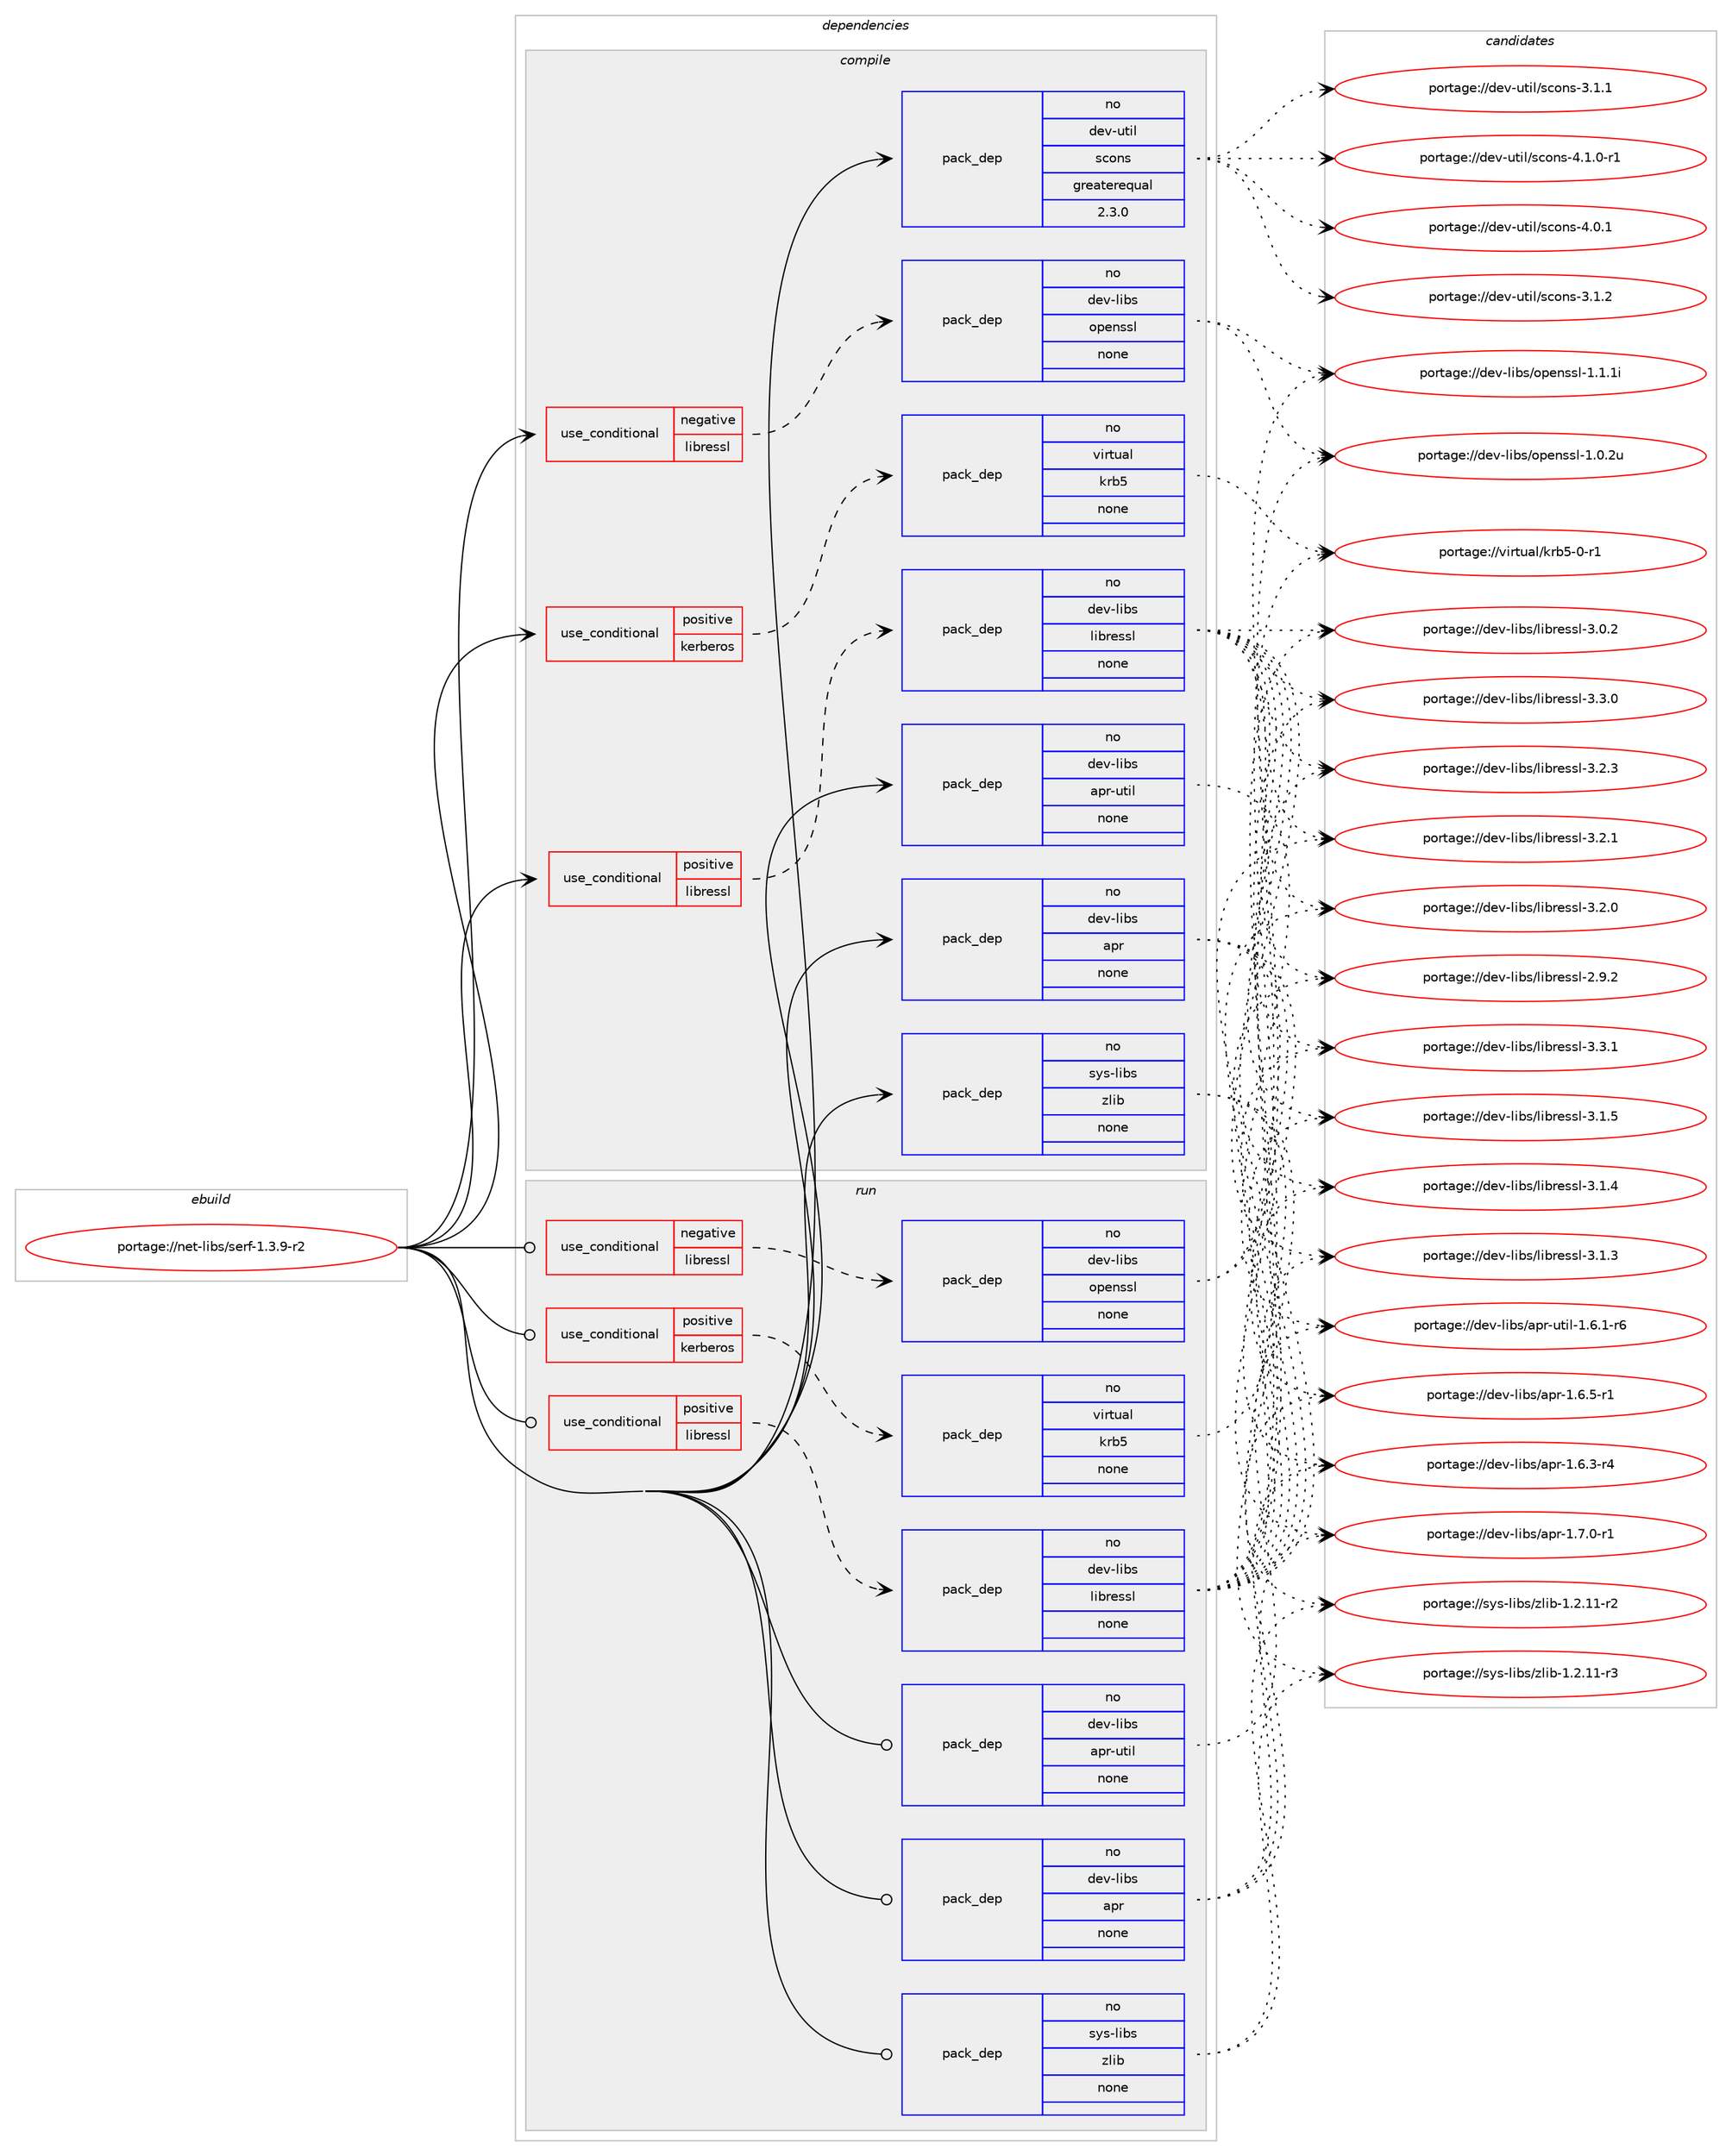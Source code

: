 digraph prolog {

# *************
# Graph options
# *************

newrank=true;
concentrate=true;
compound=true;
graph [rankdir=LR,fontname=Helvetica,fontsize=10,ranksep=1.5];#, ranksep=2.5, nodesep=0.2];
edge  [arrowhead=vee];
node  [fontname=Helvetica,fontsize=10];

# **********
# The ebuild
# **********

subgraph cluster_leftcol {
color=gray;
rank=same;
label=<<i>ebuild</i>>;
id [label="portage://net-libs/serf-1.3.9-r2", color=red, width=4, href="../net-libs/serf-1.3.9-r2.svg"];
}

# ****************
# The dependencies
# ****************

subgraph cluster_midcol {
color=gray;
label=<<i>dependencies</i>>;
subgraph cluster_compile {
fillcolor="#eeeeee";
style=filled;
label=<<i>compile</i>>;
subgraph cond8383 {
dependency27473 [label=<<TABLE BORDER="0" CELLBORDER="1" CELLSPACING="0" CELLPADDING="4"><TR><TD ROWSPAN="3" CELLPADDING="10">use_conditional</TD></TR><TR><TD>negative</TD></TR><TR><TD>libressl</TD></TR></TABLE>>, shape=none, color=red];
subgraph pack18840 {
dependency27474 [label=<<TABLE BORDER="0" CELLBORDER="1" CELLSPACING="0" CELLPADDING="4" WIDTH="220"><TR><TD ROWSPAN="6" CELLPADDING="30">pack_dep</TD></TR><TR><TD WIDTH="110">no</TD></TR><TR><TD>dev-libs</TD></TR><TR><TD>openssl</TD></TR><TR><TD>none</TD></TR><TR><TD></TD></TR></TABLE>>, shape=none, color=blue];
}
dependency27473:e -> dependency27474:w [weight=20,style="dashed",arrowhead="vee"];
}
id:e -> dependency27473:w [weight=20,style="solid",arrowhead="vee"];
subgraph cond8384 {
dependency27475 [label=<<TABLE BORDER="0" CELLBORDER="1" CELLSPACING="0" CELLPADDING="4"><TR><TD ROWSPAN="3" CELLPADDING="10">use_conditional</TD></TR><TR><TD>positive</TD></TR><TR><TD>kerberos</TD></TR></TABLE>>, shape=none, color=red];
subgraph pack18841 {
dependency27476 [label=<<TABLE BORDER="0" CELLBORDER="1" CELLSPACING="0" CELLPADDING="4" WIDTH="220"><TR><TD ROWSPAN="6" CELLPADDING="30">pack_dep</TD></TR><TR><TD WIDTH="110">no</TD></TR><TR><TD>virtual</TD></TR><TR><TD>krb5</TD></TR><TR><TD>none</TD></TR><TR><TD></TD></TR></TABLE>>, shape=none, color=blue];
}
dependency27475:e -> dependency27476:w [weight=20,style="dashed",arrowhead="vee"];
}
id:e -> dependency27475:w [weight=20,style="solid",arrowhead="vee"];
subgraph cond8385 {
dependency27477 [label=<<TABLE BORDER="0" CELLBORDER="1" CELLSPACING="0" CELLPADDING="4"><TR><TD ROWSPAN="3" CELLPADDING="10">use_conditional</TD></TR><TR><TD>positive</TD></TR><TR><TD>libressl</TD></TR></TABLE>>, shape=none, color=red];
subgraph pack18842 {
dependency27478 [label=<<TABLE BORDER="0" CELLBORDER="1" CELLSPACING="0" CELLPADDING="4" WIDTH="220"><TR><TD ROWSPAN="6" CELLPADDING="30">pack_dep</TD></TR><TR><TD WIDTH="110">no</TD></TR><TR><TD>dev-libs</TD></TR><TR><TD>libressl</TD></TR><TR><TD>none</TD></TR><TR><TD></TD></TR></TABLE>>, shape=none, color=blue];
}
dependency27477:e -> dependency27478:w [weight=20,style="dashed",arrowhead="vee"];
}
id:e -> dependency27477:w [weight=20,style="solid",arrowhead="vee"];
subgraph pack18843 {
dependency27479 [label=<<TABLE BORDER="0" CELLBORDER="1" CELLSPACING="0" CELLPADDING="4" WIDTH="220"><TR><TD ROWSPAN="6" CELLPADDING="30">pack_dep</TD></TR><TR><TD WIDTH="110">no</TD></TR><TR><TD>dev-libs</TD></TR><TR><TD>apr</TD></TR><TR><TD>none</TD></TR><TR><TD></TD></TR></TABLE>>, shape=none, color=blue];
}
id:e -> dependency27479:w [weight=20,style="solid",arrowhead="vee"];
subgraph pack18844 {
dependency27480 [label=<<TABLE BORDER="0" CELLBORDER="1" CELLSPACING="0" CELLPADDING="4" WIDTH="220"><TR><TD ROWSPAN="6" CELLPADDING="30">pack_dep</TD></TR><TR><TD WIDTH="110">no</TD></TR><TR><TD>dev-libs</TD></TR><TR><TD>apr-util</TD></TR><TR><TD>none</TD></TR><TR><TD></TD></TR></TABLE>>, shape=none, color=blue];
}
id:e -> dependency27480:w [weight=20,style="solid",arrowhead="vee"];
subgraph pack18845 {
dependency27481 [label=<<TABLE BORDER="0" CELLBORDER="1" CELLSPACING="0" CELLPADDING="4" WIDTH="220"><TR><TD ROWSPAN="6" CELLPADDING="30">pack_dep</TD></TR><TR><TD WIDTH="110">no</TD></TR><TR><TD>dev-util</TD></TR><TR><TD>scons</TD></TR><TR><TD>greaterequal</TD></TR><TR><TD>2.3.0</TD></TR></TABLE>>, shape=none, color=blue];
}
id:e -> dependency27481:w [weight=20,style="solid",arrowhead="vee"];
subgraph pack18846 {
dependency27482 [label=<<TABLE BORDER="0" CELLBORDER="1" CELLSPACING="0" CELLPADDING="4" WIDTH="220"><TR><TD ROWSPAN="6" CELLPADDING="30">pack_dep</TD></TR><TR><TD WIDTH="110">no</TD></TR><TR><TD>sys-libs</TD></TR><TR><TD>zlib</TD></TR><TR><TD>none</TD></TR><TR><TD></TD></TR></TABLE>>, shape=none, color=blue];
}
id:e -> dependency27482:w [weight=20,style="solid",arrowhead="vee"];
}
subgraph cluster_compileandrun {
fillcolor="#eeeeee";
style=filled;
label=<<i>compile and run</i>>;
}
subgraph cluster_run {
fillcolor="#eeeeee";
style=filled;
label=<<i>run</i>>;
subgraph cond8386 {
dependency27483 [label=<<TABLE BORDER="0" CELLBORDER="1" CELLSPACING="0" CELLPADDING="4"><TR><TD ROWSPAN="3" CELLPADDING="10">use_conditional</TD></TR><TR><TD>negative</TD></TR><TR><TD>libressl</TD></TR></TABLE>>, shape=none, color=red];
subgraph pack18847 {
dependency27484 [label=<<TABLE BORDER="0" CELLBORDER="1" CELLSPACING="0" CELLPADDING="4" WIDTH="220"><TR><TD ROWSPAN="6" CELLPADDING="30">pack_dep</TD></TR><TR><TD WIDTH="110">no</TD></TR><TR><TD>dev-libs</TD></TR><TR><TD>openssl</TD></TR><TR><TD>none</TD></TR><TR><TD></TD></TR></TABLE>>, shape=none, color=blue];
}
dependency27483:e -> dependency27484:w [weight=20,style="dashed",arrowhead="vee"];
}
id:e -> dependency27483:w [weight=20,style="solid",arrowhead="odot"];
subgraph cond8387 {
dependency27485 [label=<<TABLE BORDER="0" CELLBORDER="1" CELLSPACING="0" CELLPADDING="4"><TR><TD ROWSPAN="3" CELLPADDING="10">use_conditional</TD></TR><TR><TD>positive</TD></TR><TR><TD>kerberos</TD></TR></TABLE>>, shape=none, color=red];
subgraph pack18848 {
dependency27486 [label=<<TABLE BORDER="0" CELLBORDER="1" CELLSPACING="0" CELLPADDING="4" WIDTH="220"><TR><TD ROWSPAN="6" CELLPADDING="30">pack_dep</TD></TR><TR><TD WIDTH="110">no</TD></TR><TR><TD>virtual</TD></TR><TR><TD>krb5</TD></TR><TR><TD>none</TD></TR><TR><TD></TD></TR></TABLE>>, shape=none, color=blue];
}
dependency27485:e -> dependency27486:w [weight=20,style="dashed",arrowhead="vee"];
}
id:e -> dependency27485:w [weight=20,style="solid",arrowhead="odot"];
subgraph cond8388 {
dependency27487 [label=<<TABLE BORDER="0" CELLBORDER="1" CELLSPACING="0" CELLPADDING="4"><TR><TD ROWSPAN="3" CELLPADDING="10">use_conditional</TD></TR><TR><TD>positive</TD></TR><TR><TD>libressl</TD></TR></TABLE>>, shape=none, color=red];
subgraph pack18849 {
dependency27488 [label=<<TABLE BORDER="0" CELLBORDER="1" CELLSPACING="0" CELLPADDING="4" WIDTH="220"><TR><TD ROWSPAN="6" CELLPADDING="30">pack_dep</TD></TR><TR><TD WIDTH="110">no</TD></TR><TR><TD>dev-libs</TD></TR><TR><TD>libressl</TD></TR><TR><TD>none</TD></TR><TR><TD></TD></TR></TABLE>>, shape=none, color=blue];
}
dependency27487:e -> dependency27488:w [weight=20,style="dashed",arrowhead="vee"];
}
id:e -> dependency27487:w [weight=20,style="solid",arrowhead="odot"];
subgraph pack18850 {
dependency27489 [label=<<TABLE BORDER="0" CELLBORDER="1" CELLSPACING="0" CELLPADDING="4" WIDTH="220"><TR><TD ROWSPAN="6" CELLPADDING="30">pack_dep</TD></TR><TR><TD WIDTH="110">no</TD></TR><TR><TD>dev-libs</TD></TR><TR><TD>apr</TD></TR><TR><TD>none</TD></TR><TR><TD></TD></TR></TABLE>>, shape=none, color=blue];
}
id:e -> dependency27489:w [weight=20,style="solid",arrowhead="odot"];
subgraph pack18851 {
dependency27490 [label=<<TABLE BORDER="0" CELLBORDER="1" CELLSPACING="0" CELLPADDING="4" WIDTH="220"><TR><TD ROWSPAN="6" CELLPADDING="30">pack_dep</TD></TR><TR><TD WIDTH="110">no</TD></TR><TR><TD>dev-libs</TD></TR><TR><TD>apr-util</TD></TR><TR><TD>none</TD></TR><TR><TD></TD></TR></TABLE>>, shape=none, color=blue];
}
id:e -> dependency27490:w [weight=20,style="solid",arrowhead="odot"];
subgraph pack18852 {
dependency27491 [label=<<TABLE BORDER="0" CELLBORDER="1" CELLSPACING="0" CELLPADDING="4" WIDTH="220"><TR><TD ROWSPAN="6" CELLPADDING="30">pack_dep</TD></TR><TR><TD WIDTH="110">no</TD></TR><TR><TD>sys-libs</TD></TR><TR><TD>zlib</TD></TR><TR><TD>none</TD></TR><TR><TD></TD></TR></TABLE>>, shape=none, color=blue];
}
id:e -> dependency27491:w [weight=20,style="solid",arrowhead="odot"];
}
}

# **************
# The candidates
# **************

subgraph cluster_choices {
rank=same;
color=gray;
label=<<i>candidates</i>>;

subgraph choice18840 {
color=black;
nodesep=1;
choice100101118451081059811547111112101110115115108454946494649105 [label="portage://dev-libs/openssl-1.1.1i", color=red, width=4,href="../dev-libs/openssl-1.1.1i.svg"];
choice100101118451081059811547111112101110115115108454946484650117 [label="portage://dev-libs/openssl-1.0.2u", color=red, width=4,href="../dev-libs/openssl-1.0.2u.svg"];
dependency27474:e -> choice100101118451081059811547111112101110115115108454946494649105:w [style=dotted,weight="100"];
dependency27474:e -> choice100101118451081059811547111112101110115115108454946484650117:w [style=dotted,weight="100"];
}
subgraph choice18841 {
color=black;
nodesep=1;
choice1181051141161179710847107114985345484511449 [label="portage://virtual/krb5-0-r1", color=red, width=4,href="../virtual/krb5-0-r1.svg"];
dependency27476:e -> choice1181051141161179710847107114985345484511449:w [style=dotted,weight="100"];
}
subgraph choice18842 {
color=black;
nodesep=1;
choice10010111845108105981154710810598114101115115108455146514649 [label="portage://dev-libs/libressl-3.3.1", color=red, width=4,href="../dev-libs/libressl-3.3.1.svg"];
choice10010111845108105981154710810598114101115115108455146514648 [label="portage://dev-libs/libressl-3.3.0", color=red, width=4,href="../dev-libs/libressl-3.3.0.svg"];
choice10010111845108105981154710810598114101115115108455146504651 [label="portage://dev-libs/libressl-3.2.3", color=red, width=4,href="../dev-libs/libressl-3.2.3.svg"];
choice10010111845108105981154710810598114101115115108455146504649 [label="portage://dev-libs/libressl-3.2.1", color=red, width=4,href="../dev-libs/libressl-3.2.1.svg"];
choice10010111845108105981154710810598114101115115108455146504648 [label="portage://dev-libs/libressl-3.2.0", color=red, width=4,href="../dev-libs/libressl-3.2.0.svg"];
choice10010111845108105981154710810598114101115115108455146494653 [label="portage://dev-libs/libressl-3.1.5", color=red, width=4,href="../dev-libs/libressl-3.1.5.svg"];
choice10010111845108105981154710810598114101115115108455146494652 [label="portage://dev-libs/libressl-3.1.4", color=red, width=4,href="../dev-libs/libressl-3.1.4.svg"];
choice10010111845108105981154710810598114101115115108455146494651 [label="portage://dev-libs/libressl-3.1.3", color=red, width=4,href="../dev-libs/libressl-3.1.3.svg"];
choice10010111845108105981154710810598114101115115108455146484650 [label="portage://dev-libs/libressl-3.0.2", color=red, width=4,href="../dev-libs/libressl-3.0.2.svg"];
choice10010111845108105981154710810598114101115115108455046574650 [label="portage://dev-libs/libressl-2.9.2", color=red, width=4,href="../dev-libs/libressl-2.9.2.svg"];
dependency27478:e -> choice10010111845108105981154710810598114101115115108455146514649:w [style=dotted,weight="100"];
dependency27478:e -> choice10010111845108105981154710810598114101115115108455146514648:w [style=dotted,weight="100"];
dependency27478:e -> choice10010111845108105981154710810598114101115115108455146504651:w [style=dotted,weight="100"];
dependency27478:e -> choice10010111845108105981154710810598114101115115108455146504649:w [style=dotted,weight="100"];
dependency27478:e -> choice10010111845108105981154710810598114101115115108455146504648:w [style=dotted,weight="100"];
dependency27478:e -> choice10010111845108105981154710810598114101115115108455146494653:w [style=dotted,weight="100"];
dependency27478:e -> choice10010111845108105981154710810598114101115115108455146494652:w [style=dotted,weight="100"];
dependency27478:e -> choice10010111845108105981154710810598114101115115108455146494651:w [style=dotted,weight="100"];
dependency27478:e -> choice10010111845108105981154710810598114101115115108455146484650:w [style=dotted,weight="100"];
dependency27478:e -> choice10010111845108105981154710810598114101115115108455046574650:w [style=dotted,weight="100"];
}
subgraph choice18843 {
color=black;
nodesep=1;
choice100101118451081059811547971121144549465546484511449 [label="portage://dev-libs/apr-1.7.0-r1", color=red, width=4,href="../dev-libs/apr-1.7.0-r1.svg"];
choice100101118451081059811547971121144549465446534511449 [label="portage://dev-libs/apr-1.6.5-r1", color=red, width=4,href="../dev-libs/apr-1.6.5-r1.svg"];
choice100101118451081059811547971121144549465446514511452 [label="portage://dev-libs/apr-1.6.3-r4", color=red, width=4,href="../dev-libs/apr-1.6.3-r4.svg"];
dependency27479:e -> choice100101118451081059811547971121144549465546484511449:w [style=dotted,weight="100"];
dependency27479:e -> choice100101118451081059811547971121144549465446534511449:w [style=dotted,weight="100"];
dependency27479:e -> choice100101118451081059811547971121144549465446514511452:w [style=dotted,weight="100"];
}
subgraph choice18844 {
color=black;
nodesep=1;
choice10010111845108105981154797112114451171161051084549465446494511454 [label="portage://dev-libs/apr-util-1.6.1-r6", color=red, width=4,href="../dev-libs/apr-util-1.6.1-r6.svg"];
dependency27480:e -> choice10010111845108105981154797112114451171161051084549465446494511454:w [style=dotted,weight="100"];
}
subgraph choice18845 {
color=black;
nodesep=1;
choice1001011184511711610510847115991111101154552464946484511449 [label="portage://dev-util/scons-4.1.0-r1", color=red, width=4,href="../dev-util/scons-4.1.0-r1.svg"];
choice100101118451171161051084711599111110115455246484649 [label="portage://dev-util/scons-4.0.1", color=red, width=4,href="../dev-util/scons-4.0.1.svg"];
choice100101118451171161051084711599111110115455146494650 [label="portage://dev-util/scons-3.1.2", color=red, width=4,href="../dev-util/scons-3.1.2.svg"];
choice100101118451171161051084711599111110115455146494649 [label="portage://dev-util/scons-3.1.1", color=red, width=4,href="../dev-util/scons-3.1.1.svg"];
dependency27481:e -> choice1001011184511711610510847115991111101154552464946484511449:w [style=dotted,weight="100"];
dependency27481:e -> choice100101118451171161051084711599111110115455246484649:w [style=dotted,weight="100"];
dependency27481:e -> choice100101118451171161051084711599111110115455146494650:w [style=dotted,weight="100"];
dependency27481:e -> choice100101118451171161051084711599111110115455146494649:w [style=dotted,weight="100"];
}
subgraph choice18846 {
color=black;
nodesep=1;
choice11512111545108105981154712210810598454946504649494511451 [label="portage://sys-libs/zlib-1.2.11-r3", color=red, width=4,href="../sys-libs/zlib-1.2.11-r3.svg"];
choice11512111545108105981154712210810598454946504649494511450 [label="portage://sys-libs/zlib-1.2.11-r2", color=red, width=4,href="../sys-libs/zlib-1.2.11-r2.svg"];
dependency27482:e -> choice11512111545108105981154712210810598454946504649494511451:w [style=dotted,weight="100"];
dependency27482:e -> choice11512111545108105981154712210810598454946504649494511450:w [style=dotted,weight="100"];
}
subgraph choice18847 {
color=black;
nodesep=1;
choice100101118451081059811547111112101110115115108454946494649105 [label="portage://dev-libs/openssl-1.1.1i", color=red, width=4,href="../dev-libs/openssl-1.1.1i.svg"];
choice100101118451081059811547111112101110115115108454946484650117 [label="portage://dev-libs/openssl-1.0.2u", color=red, width=4,href="../dev-libs/openssl-1.0.2u.svg"];
dependency27484:e -> choice100101118451081059811547111112101110115115108454946494649105:w [style=dotted,weight="100"];
dependency27484:e -> choice100101118451081059811547111112101110115115108454946484650117:w [style=dotted,weight="100"];
}
subgraph choice18848 {
color=black;
nodesep=1;
choice1181051141161179710847107114985345484511449 [label="portage://virtual/krb5-0-r1", color=red, width=4,href="../virtual/krb5-0-r1.svg"];
dependency27486:e -> choice1181051141161179710847107114985345484511449:w [style=dotted,weight="100"];
}
subgraph choice18849 {
color=black;
nodesep=1;
choice10010111845108105981154710810598114101115115108455146514649 [label="portage://dev-libs/libressl-3.3.1", color=red, width=4,href="../dev-libs/libressl-3.3.1.svg"];
choice10010111845108105981154710810598114101115115108455146514648 [label="portage://dev-libs/libressl-3.3.0", color=red, width=4,href="../dev-libs/libressl-3.3.0.svg"];
choice10010111845108105981154710810598114101115115108455146504651 [label="portage://dev-libs/libressl-3.2.3", color=red, width=4,href="../dev-libs/libressl-3.2.3.svg"];
choice10010111845108105981154710810598114101115115108455146504649 [label="portage://dev-libs/libressl-3.2.1", color=red, width=4,href="../dev-libs/libressl-3.2.1.svg"];
choice10010111845108105981154710810598114101115115108455146504648 [label="portage://dev-libs/libressl-3.2.0", color=red, width=4,href="../dev-libs/libressl-3.2.0.svg"];
choice10010111845108105981154710810598114101115115108455146494653 [label="portage://dev-libs/libressl-3.1.5", color=red, width=4,href="../dev-libs/libressl-3.1.5.svg"];
choice10010111845108105981154710810598114101115115108455146494652 [label="portage://dev-libs/libressl-3.1.4", color=red, width=4,href="../dev-libs/libressl-3.1.4.svg"];
choice10010111845108105981154710810598114101115115108455146494651 [label="portage://dev-libs/libressl-3.1.3", color=red, width=4,href="../dev-libs/libressl-3.1.3.svg"];
choice10010111845108105981154710810598114101115115108455146484650 [label="portage://dev-libs/libressl-3.0.2", color=red, width=4,href="../dev-libs/libressl-3.0.2.svg"];
choice10010111845108105981154710810598114101115115108455046574650 [label="portage://dev-libs/libressl-2.9.2", color=red, width=4,href="../dev-libs/libressl-2.9.2.svg"];
dependency27488:e -> choice10010111845108105981154710810598114101115115108455146514649:w [style=dotted,weight="100"];
dependency27488:e -> choice10010111845108105981154710810598114101115115108455146514648:w [style=dotted,weight="100"];
dependency27488:e -> choice10010111845108105981154710810598114101115115108455146504651:w [style=dotted,weight="100"];
dependency27488:e -> choice10010111845108105981154710810598114101115115108455146504649:w [style=dotted,weight="100"];
dependency27488:e -> choice10010111845108105981154710810598114101115115108455146504648:w [style=dotted,weight="100"];
dependency27488:e -> choice10010111845108105981154710810598114101115115108455146494653:w [style=dotted,weight="100"];
dependency27488:e -> choice10010111845108105981154710810598114101115115108455146494652:w [style=dotted,weight="100"];
dependency27488:e -> choice10010111845108105981154710810598114101115115108455146494651:w [style=dotted,weight="100"];
dependency27488:e -> choice10010111845108105981154710810598114101115115108455146484650:w [style=dotted,weight="100"];
dependency27488:e -> choice10010111845108105981154710810598114101115115108455046574650:w [style=dotted,weight="100"];
}
subgraph choice18850 {
color=black;
nodesep=1;
choice100101118451081059811547971121144549465546484511449 [label="portage://dev-libs/apr-1.7.0-r1", color=red, width=4,href="../dev-libs/apr-1.7.0-r1.svg"];
choice100101118451081059811547971121144549465446534511449 [label="portage://dev-libs/apr-1.6.5-r1", color=red, width=4,href="../dev-libs/apr-1.6.5-r1.svg"];
choice100101118451081059811547971121144549465446514511452 [label="portage://dev-libs/apr-1.6.3-r4", color=red, width=4,href="../dev-libs/apr-1.6.3-r4.svg"];
dependency27489:e -> choice100101118451081059811547971121144549465546484511449:w [style=dotted,weight="100"];
dependency27489:e -> choice100101118451081059811547971121144549465446534511449:w [style=dotted,weight="100"];
dependency27489:e -> choice100101118451081059811547971121144549465446514511452:w [style=dotted,weight="100"];
}
subgraph choice18851 {
color=black;
nodesep=1;
choice10010111845108105981154797112114451171161051084549465446494511454 [label="portage://dev-libs/apr-util-1.6.1-r6", color=red, width=4,href="../dev-libs/apr-util-1.6.1-r6.svg"];
dependency27490:e -> choice10010111845108105981154797112114451171161051084549465446494511454:w [style=dotted,weight="100"];
}
subgraph choice18852 {
color=black;
nodesep=1;
choice11512111545108105981154712210810598454946504649494511451 [label="portage://sys-libs/zlib-1.2.11-r3", color=red, width=4,href="../sys-libs/zlib-1.2.11-r3.svg"];
choice11512111545108105981154712210810598454946504649494511450 [label="portage://sys-libs/zlib-1.2.11-r2", color=red, width=4,href="../sys-libs/zlib-1.2.11-r2.svg"];
dependency27491:e -> choice11512111545108105981154712210810598454946504649494511451:w [style=dotted,weight="100"];
dependency27491:e -> choice11512111545108105981154712210810598454946504649494511450:w [style=dotted,weight="100"];
}
}

}
